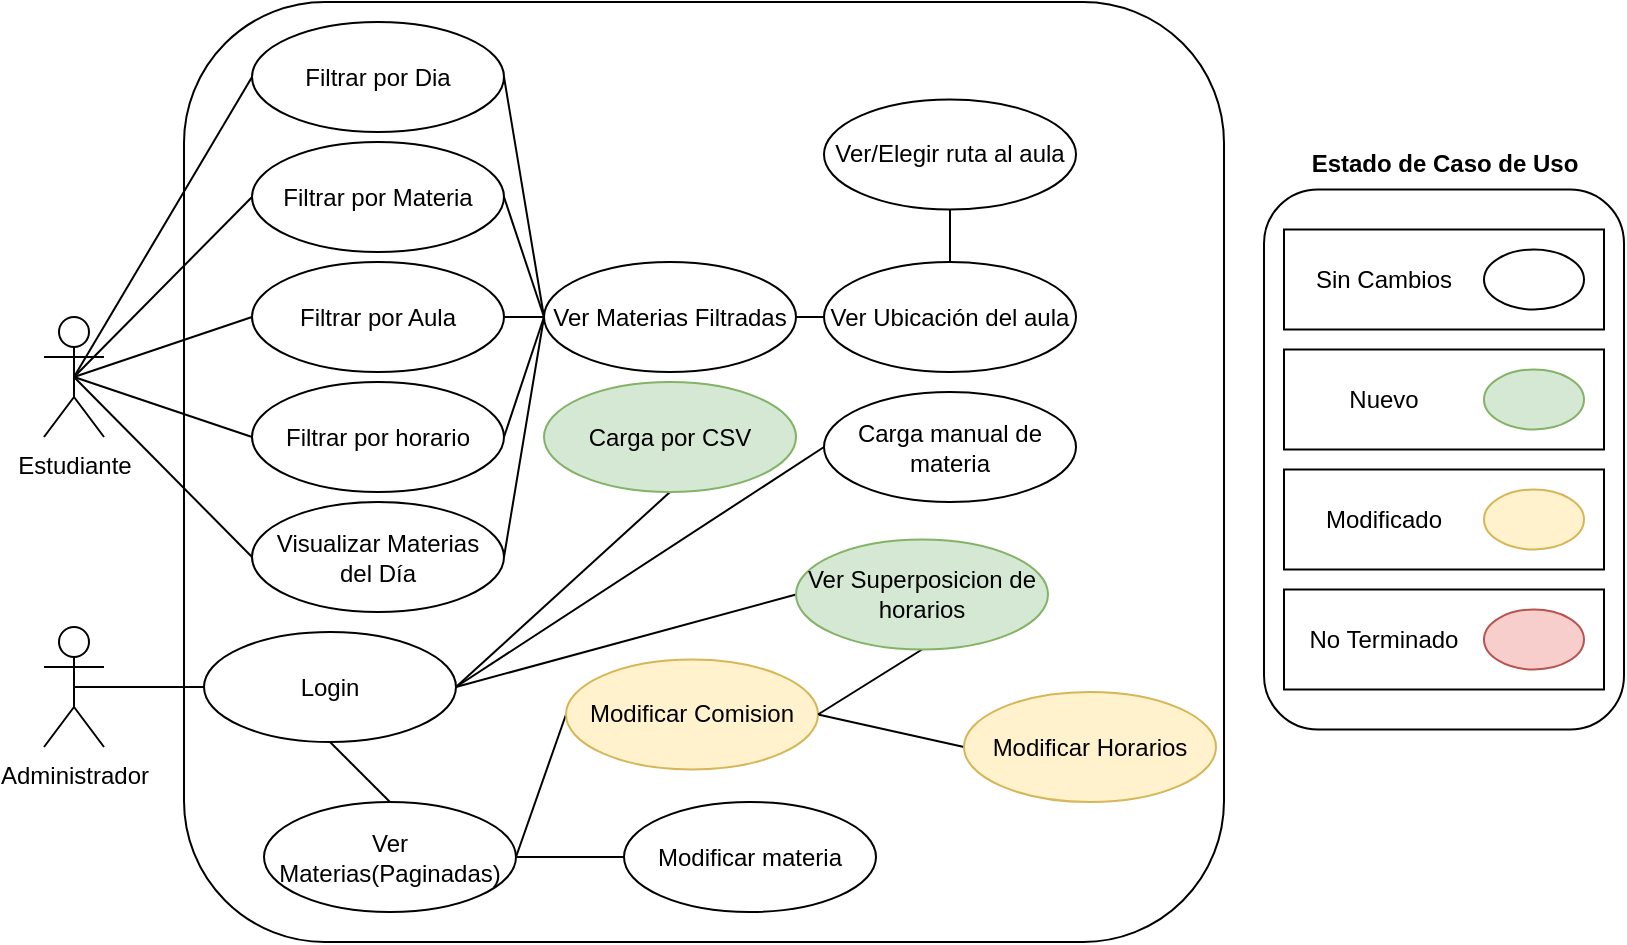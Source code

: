 <mxfile version="13.3.5" type="google"><diagram id="deTuqFJesfB2--VkdN5a" name="Page-1"><mxGraphModel dx="827" dy="490" grid="1" gridSize="10" guides="1" tooltips="1" connect="1" arrows="1" fold="1" page="1" pageScale="1" pageWidth="827" pageHeight="1169" math="0" shadow="0"><root><mxCell id="0"/><mxCell id="1" parent="0"/><mxCell id="fdBN5mYXIiB31gB6Lvlf-3" value="" style="rounded=1;whiteSpace=wrap;html=1;" parent="1" vertex="1"><mxGeometry x="160" y="50" width="520" height="470" as="geometry"/></mxCell><mxCell id="fdBN5mYXIiB31gB6Lvlf-12" style="edgeStyle=none;rounded=0;orthogonalLoop=1;jettySize=auto;html=1;exitX=0.5;exitY=0.5;exitDx=0;exitDy=0;exitPerimeter=0;entryX=0;entryY=0.5;entryDx=0;entryDy=0;endArrow=none;endFill=0;" parent="1" source="fdBN5mYXIiB31gB6Lvlf-1" target="fdBN5mYXIiB31gB6Lvlf-7" edge="1"><mxGeometry relative="1" as="geometry"/></mxCell><mxCell id="fdBN5mYXIiB31gB6Lvlf-13" style="edgeStyle=none;rounded=0;orthogonalLoop=1;jettySize=auto;html=1;exitX=0.5;exitY=0.5;exitDx=0;exitDy=0;exitPerimeter=0;entryX=0;entryY=0.5;entryDx=0;entryDy=0;endArrow=none;endFill=0;" parent="1" source="fdBN5mYXIiB31gB6Lvlf-1" target="fdBN5mYXIiB31gB6Lvlf-6" edge="1"><mxGeometry relative="1" as="geometry"/></mxCell><mxCell id="fdBN5mYXIiB31gB6Lvlf-14" style="edgeStyle=none;rounded=0;orthogonalLoop=1;jettySize=auto;html=1;exitX=0.5;exitY=0.5;exitDx=0;exitDy=0;exitPerimeter=0;entryX=0;entryY=0.5;entryDx=0;entryDy=0;endArrow=none;endFill=0;" parent="1" source="fdBN5mYXIiB31gB6Lvlf-1" target="fdBN5mYXIiB31gB6Lvlf-5" edge="1"><mxGeometry relative="1" as="geometry"/></mxCell><mxCell id="YD1kJuUZHtdi_4qULJvW-8" style="edgeStyle=none;rounded=0;orthogonalLoop=1;jettySize=auto;html=1;exitX=0.5;exitY=0.5;exitDx=0;exitDy=0;exitPerimeter=0;entryX=0;entryY=0.5;entryDx=0;entryDy=0;endArrow=none;endFill=0;" parent="1" source="fdBN5mYXIiB31gB6Lvlf-1" target="YD1kJuUZHtdi_4qULJvW-6" edge="1"><mxGeometry relative="1" as="geometry"/></mxCell><mxCell id="fdBN5mYXIiB31gB6Lvlf-1" value="Estudiante" style="shape=umlActor;verticalLabelPosition=bottom;labelBackgroundColor=#ffffff;verticalAlign=top;html=1;outlineConnect=0;" parent="1" vertex="1"><mxGeometry x="90" y="207.5" width="30" height="60" as="geometry"/></mxCell><mxCell id="r9mNYOCg_0NgdwvSHFdj-2" style="rounded=0;orthogonalLoop=1;jettySize=auto;html=1;exitX=1;exitY=0.5;exitDx=0;exitDy=0;entryX=0;entryY=0.5;entryDx=0;entryDy=0;endArrow=none;endFill=0;" parent="1" source="fdBN5mYXIiB31gB6Lvlf-5" target="r9mNYOCg_0NgdwvSHFdj-1" edge="1"><mxGeometry relative="1" as="geometry"/></mxCell><mxCell id="fdBN5mYXIiB31gB6Lvlf-5" value="Filtrar por Materia" style="ellipse;whiteSpace=wrap;html=1;" parent="1" vertex="1"><mxGeometry x="194" y="120" width="126" height="55" as="geometry"/></mxCell><mxCell id="r9mNYOCg_0NgdwvSHFdj-3" style="edgeStyle=none;rounded=0;orthogonalLoop=1;jettySize=auto;html=1;exitX=1;exitY=0.5;exitDx=0;exitDy=0;entryX=0;entryY=0.5;entryDx=0;entryDy=0;endArrow=none;endFill=0;" parent="1" source="fdBN5mYXIiB31gB6Lvlf-6" target="r9mNYOCg_0NgdwvSHFdj-1" edge="1"><mxGeometry relative="1" as="geometry"/></mxCell><mxCell id="fdBN5mYXIiB31gB6Lvlf-6" value="Filtrar por Aula" style="ellipse;whiteSpace=wrap;html=1;" parent="1" vertex="1"><mxGeometry x="194" y="180" width="126" height="55" as="geometry"/></mxCell><mxCell id="r9mNYOCg_0NgdwvSHFdj-4" style="edgeStyle=none;rounded=0;orthogonalLoop=1;jettySize=auto;html=1;exitX=1;exitY=0.5;exitDx=0;exitDy=0;endArrow=none;endFill=0;entryX=0;entryY=0.5;entryDx=0;entryDy=0;" parent="1" source="fdBN5mYXIiB31gB6Lvlf-7" target="r9mNYOCg_0NgdwvSHFdj-1" edge="1"><mxGeometry relative="1" as="geometry"><mxPoint x="480" y="220" as="targetPoint"/></mxGeometry></mxCell><mxCell id="fdBN5mYXIiB31gB6Lvlf-7" value="Filtrar por horario" style="ellipse;whiteSpace=wrap;html=1;" parent="1" vertex="1"><mxGeometry x="194" y="240" width="126" height="55" as="geometry"/></mxCell><mxCell id="YD1kJuUZHtdi_4qULJvW-10" style="edgeStyle=none;rounded=0;orthogonalLoop=1;jettySize=auto;html=1;exitX=1;exitY=0.5;exitDx=0;exitDy=0;entryX=0;entryY=0.5;entryDx=0;entryDy=0;endArrow=none;endFill=0;" parent="1" source="r9mNYOCg_0NgdwvSHFdj-1" target="YD1kJuUZHtdi_4qULJvW-7" edge="1"><mxGeometry relative="1" as="geometry"/></mxCell><mxCell id="r9mNYOCg_0NgdwvSHFdj-1" value="Ver Materias Filtradas" style="ellipse;whiteSpace=wrap;html=1;" parent="1" vertex="1"><mxGeometry x="340" y="180" width="126" height="55" as="geometry"/></mxCell><mxCell id="YD1kJuUZHtdi_4qULJvW-3" style="rounded=0;orthogonalLoop=1;jettySize=auto;html=1;exitX=0.5;exitY=0.5;exitDx=0;exitDy=0;exitPerimeter=0;entryX=0;entryY=0.5;entryDx=0;entryDy=0;endArrow=none;endFill=0;" parent="1" source="YD1kJuUZHtdi_4qULJvW-1" target="YD1kJuUZHtdi_4qULJvW-2" edge="1"><mxGeometry relative="1" as="geometry"/></mxCell><mxCell id="YD1kJuUZHtdi_4qULJvW-1" value="Administrador" style="shape=umlActor;verticalLabelPosition=bottom;labelBackgroundColor=#ffffff;verticalAlign=top;html=1;outlineConnect=0;" parent="1" vertex="1"><mxGeometry x="90" y="362.5" width="30" height="60" as="geometry"/></mxCell><mxCell id="lHiQJaj_SReXZFBcupX1-2" style="rounded=0;orthogonalLoop=1;jettySize=auto;html=1;exitX=1;exitY=0.5;exitDx=0;exitDy=0;entryX=0.5;entryY=1;entryDx=0;entryDy=0;endArrow=none;endFill=0;" parent="1" source="YD1kJuUZHtdi_4qULJvW-2" target="lHiQJaj_SReXZFBcupX1-1" edge="1"><mxGeometry relative="1" as="geometry"/></mxCell><mxCell id="npxx1jrcIgLZy9F8XD5H-9" value="" style="edgeStyle=none;rounded=0;orthogonalLoop=1;jettySize=auto;html=1;endArrow=none;endFill=0;entryX=0;entryY=0.5;entryDx=0;entryDy=0;exitX=1;exitY=0.5;exitDx=0;exitDy=0;" parent="1" source="YD1kJuUZHtdi_4qULJvW-2" target="npxx1jrcIgLZy9F8XD5H-8" edge="1"><mxGeometry relative="1" as="geometry"/></mxCell><mxCell id="npxx1jrcIgLZy9F8XD5H-12" style="edgeStyle=none;rounded=0;orthogonalLoop=1;jettySize=auto;html=1;exitX=1;exitY=0.5;exitDx=0;exitDy=0;entryX=0;entryY=0.5;entryDx=0;entryDy=0;endArrow=none;endFill=0;" parent="1" source="H7BzUs4DO8jlSjMSIwBS-7" target="npxx1jrcIgLZy9F8XD5H-11" edge="1"><mxGeometry relative="1" as="geometry"/></mxCell><mxCell id="H7BzUs4DO8jlSjMSIwBS-2" style="rounded=0;orthogonalLoop=1;jettySize=auto;html=1;exitX=1;exitY=0.5;exitDx=0;exitDy=0;entryX=0;entryY=0.5;entryDx=0;entryDy=0;endArrow=none;endFill=0;" edge="1" parent="1" source="H7BzUs4DO8jlSjMSIwBS-7" target="H7BzUs4DO8jlSjMSIwBS-1"><mxGeometry relative="1" as="geometry"/></mxCell><mxCell id="H7BzUs4DO8jlSjMSIwBS-8" style="edgeStyle=none;rounded=0;orthogonalLoop=1;jettySize=auto;html=1;exitX=0.5;exitY=1;exitDx=0;exitDy=0;entryX=0.5;entryY=0;entryDx=0;entryDy=0;endArrow=none;endFill=0;" edge="1" parent="1" source="YD1kJuUZHtdi_4qULJvW-2" target="H7BzUs4DO8jlSjMSIwBS-7"><mxGeometry relative="1" as="geometry"/></mxCell><mxCell id="YD1kJuUZHtdi_4qULJvW-2" value="Login" style="ellipse;whiteSpace=wrap;html=1;" parent="1" vertex="1"><mxGeometry x="170" y="365" width="126" height="55" as="geometry"/></mxCell><mxCell id="YD1kJuUZHtdi_4qULJvW-9" style="edgeStyle=none;rounded=0;orthogonalLoop=1;jettySize=auto;html=1;exitX=1;exitY=0.5;exitDx=0;exitDy=0;entryX=0;entryY=0.5;entryDx=0;entryDy=0;endArrow=none;endFill=0;" parent="1" source="YD1kJuUZHtdi_4qULJvW-6" target="r9mNYOCg_0NgdwvSHFdj-1" edge="1"><mxGeometry relative="1" as="geometry"/></mxCell><mxCell id="YD1kJuUZHtdi_4qULJvW-6" value="Visualizar Materias &lt;br&gt;del Día" style="ellipse;whiteSpace=wrap;html=1;" parent="1" vertex="1"><mxGeometry x="194" y="300" width="126" height="55" as="geometry"/></mxCell><mxCell id="npxx1jrcIgLZy9F8XD5H-5" style="edgeStyle=none;rounded=0;orthogonalLoop=1;jettySize=auto;html=1;exitX=0.5;exitY=0;exitDx=0;exitDy=0;entryX=0.5;entryY=1;entryDx=0;entryDy=0;endArrow=none;endFill=0;" parent="1" source="YD1kJuUZHtdi_4qULJvW-7" target="npxx1jrcIgLZy9F8XD5H-4" edge="1"><mxGeometry relative="1" as="geometry"/></mxCell><mxCell id="YD1kJuUZHtdi_4qULJvW-7" value="Ver Ubicación del aula" style="ellipse;whiteSpace=wrap;html=1;" parent="1" vertex="1"><mxGeometry x="480" y="180" width="126" height="55" as="geometry"/></mxCell><mxCell id="YD1kJuUZHtdi_4qULJvW-11" value="" style="rounded=1;whiteSpace=wrap;html=1;" parent="1" vertex="1"><mxGeometry x="700" y="143.75" width="180" height="270" as="geometry"/></mxCell><mxCell id="YD1kJuUZHtdi_4qULJvW-12" value="" style="rounded=0;whiteSpace=wrap;html=1;" parent="1" vertex="1"><mxGeometry x="710" y="163.75" width="160" height="50" as="geometry"/></mxCell><mxCell id="YD1kJuUZHtdi_4qULJvW-14" value="Sin Cambios" style="text;html=1;strokeColor=none;fillColor=none;align=center;verticalAlign=middle;whiteSpace=wrap;rounded=0;" parent="1" vertex="1"><mxGeometry x="720" y="178.75" width="80" height="20" as="geometry"/></mxCell><mxCell id="YD1kJuUZHtdi_4qULJvW-15" value="" style="ellipse;whiteSpace=wrap;html=1;" parent="1" vertex="1"><mxGeometry x="810" y="173.75" width="50" height="30" as="geometry"/></mxCell><mxCell id="YD1kJuUZHtdi_4qULJvW-16" value="" style="rounded=0;whiteSpace=wrap;html=1;" parent="1" vertex="1"><mxGeometry x="710" y="223.75" width="160" height="50" as="geometry"/></mxCell><mxCell id="YD1kJuUZHtdi_4qULJvW-17" value="Nuevo" style="text;html=1;strokeColor=none;fillColor=none;align=center;verticalAlign=middle;whiteSpace=wrap;rounded=0;" parent="1" vertex="1"><mxGeometry x="720" y="238.75" width="80" height="20" as="geometry"/></mxCell><mxCell id="YD1kJuUZHtdi_4qULJvW-18" value="" style="ellipse;whiteSpace=wrap;html=1;fillColor=#d5e8d4;strokeColor=#82b366;" parent="1" vertex="1"><mxGeometry x="810" y="233.75" width="50" height="30" as="geometry"/></mxCell><mxCell id="YD1kJuUZHtdi_4qULJvW-19" value="" style="rounded=0;whiteSpace=wrap;html=1;" parent="1" vertex="1"><mxGeometry x="710" y="283.75" width="160" height="50" as="geometry"/></mxCell><mxCell id="YD1kJuUZHtdi_4qULJvW-20" value="Modificado" style="text;html=1;strokeColor=none;fillColor=none;align=center;verticalAlign=middle;whiteSpace=wrap;rounded=0;" parent="1" vertex="1"><mxGeometry x="720" y="298.75" width="80" height="20" as="geometry"/></mxCell><mxCell id="YD1kJuUZHtdi_4qULJvW-21" value="" style="ellipse;whiteSpace=wrap;html=1;fillColor=#fff2cc;strokeColor=#d6b656;" parent="1" vertex="1"><mxGeometry x="810" y="293.75" width="50" height="30" as="geometry"/></mxCell><mxCell id="YD1kJuUZHtdi_4qULJvW-22" value="" style="rounded=0;whiteSpace=wrap;html=1;" parent="1" vertex="1"><mxGeometry x="710" y="343.75" width="160" height="50" as="geometry"/></mxCell><mxCell id="YD1kJuUZHtdi_4qULJvW-23" value="No Terminado" style="text;html=1;strokeColor=none;fillColor=none;align=center;verticalAlign=middle;whiteSpace=wrap;rounded=0;" parent="1" vertex="1"><mxGeometry x="720" y="358.75" width="80" height="20" as="geometry"/></mxCell><mxCell id="YD1kJuUZHtdi_4qULJvW-24" value="" style="ellipse;whiteSpace=wrap;html=1;fillColor=#f8cecc;strokeColor=#b85450;" parent="1" vertex="1"><mxGeometry x="810" y="353.75" width="50" height="30" as="geometry"/></mxCell><mxCell id="YD1kJuUZHtdi_4qULJvW-26" value="Estado de Caso de Uso" style="text;html=1;strokeColor=none;fillColor=none;align=center;verticalAlign=middle;whiteSpace=wrap;rounded=0;fontStyle=1" parent="1" vertex="1"><mxGeometry x="717.5" y="121.25" width="145" height="20" as="geometry"/></mxCell><mxCell id="lHiQJaj_SReXZFBcupX1-1" value="Carga por CSV" style="ellipse;whiteSpace=wrap;html=1;fillColor=#d5e8d4;strokeColor=#82b366;" parent="1" vertex="1"><mxGeometry x="340" y="240" width="126" height="55" as="geometry"/></mxCell><mxCell id="qQyXQpo-6DT9ZQ3oW342-1" style="rounded=0;orthogonalLoop=1;jettySize=auto;html=1;entryX=0;entryY=0.5;entryDx=0;entryDy=0;endArrow=none;endFill=0;exitX=1;exitY=0.5;exitDx=0;exitDy=0;" parent="1" source="YD1kJuUZHtdi_4qULJvW-2" target="qQyXQpo-6DT9ZQ3oW342-2" edge="1"><mxGeometry relative="1" as="geometry"><mxPoint x="320" y="390" as="sourcePoint"/></mxGeometry></mxCell><mxCell id="qQyXQpo-6DT9ZQ3oW342-2" value="&lt;div&gt;Carga manual de materia&lt;/div&gt;" style="ellipse;whiteSpace=wrap;html=1;" parent="1" vertex="1"><mxGeometry x="480" y="245" width="126" height="55" as="geometry"/></mxCell><mxCell id="npxx1jrcIgLZy9F8XD5H-2" style="rounded=0;orthogonalLoop=1;jettySize=auto;html=1;exitX=0;exitY=0.5;exitDx=0;exitDy=0;entryX=0.5;entryY=0.5;entryDx=0;entryDy=0;entryPerimeter=0;endArrow=none;endFill=0;" parent="1" source="npxx1jrcIgLZy9F8XD5H-1" target="fdBN5mYXIiB31gB6Lvlf-1" edge="1"><mxGeometry relative="1" as="geometry"/></mxCell><mxCell id="npxx1jrcIgLZy9F8XD5H-3" style="edgeStyle=none;rounded=0;orthogonalLoop=1;jettySize=auto;html=1;exitX=1;exitY=0.5;exitDx=0;exitDy=0;entryX=0;entryY=0.5;entryDx=0;entryDy=0;endArrow=none;endFill=0;" parent="1" source="npxx1jrcIgLZy9F8XD5H-1" target="r9mNYOCg_0NgdwvSHFdj-1" edge="1"><mxGeometry relative="1" as="geometry"/></mxCell><mxCell id="npxx1jrcIgLZy9F8XD5H-1" value="Filtrar por Dia" style="ellipse;whiteSpace=wrap;html=1;" parent="1" vertex="1"><mxGeometry x="194" y="60" width="126" height="55" as="geometry"/></mxCell><mxCell id="npxx1jrcIgLZy9F8XD5H-4" value="Ver/Elegir ruta al aula" style="ellipse;whiteSpace=wrap;html=1;" parent="1" vertex="1"><mxGeometry x="480" y="98.75" width="126" height="55" as="geometry"/></mxCell><mxCell id="npxx1jrcIgLZy9F8XD5H-11" value="&lt;div&gt;Modificar materia&lt;/div&gt;" style="ellipse;whiteSpace=wrap;html=1;" parent="1" vertex="1"><mxGeometry x="380" y="450" width="126" height="55" as="geometry"/></mxCell><mxCell id="H7BzUs4DO8jlSjMSIwBS-5" style="edgeStyle=none;rounded=0;orthogonalLoop=1;jettySize=auto;html=1;exitX=1;exitY=0.5;exitDx=0;exitDy=0;entryX=0;entryY=0.5;entryDx=0;entryDy=0;endArrow=none;endFill=0;" edge="1" parent="1" source="H7BzUs4DO8jlSjMSIwBS-1" target="H7BzUs4DO8jlSjMSIwBS-3"><mxGeometry relative="1" as="geometry"/></mxCell><mxCell id="H7BzUs4DO8jlSjMSIwBS-1" value="&lt;div&gt;Modificar Comision&lt;/div&gt;" style="ellipse;whiteSpace=wrap;html=1;fillColor=#fff2cc;strokeColor=#d6b656;" vertex="1" parent="1"><mxGeometry x="351" y="378.75" width="126" height="55" as="geometry"/></mxCell><mxCell id="H7BzUs4DO8jlSjMSIwBS-3" value="&lt;div&gt;Modificar Horarios&lt;/div&gt;" style="ellipse;whiteSpace=wrap;html=1;fillColor=#fff2cc;strokeColor=#d6b656;" vertex="1" parent="1"><mxGeometry x="550" y="395" width="126" height="55" as="geometry"/></mxCell><mxCell id="H7BzUs4DO8jlSjMSIwBS-6" style="edgeStyle=none;rounded=0;orthogonalLoop=1;jettySize=auto;html=1;exitX=0.5;exitY=1;exitDx=0;exitDy=0;entryX=1;entryY=0.5;entryDx=0;entryDy=0;endArrow=none;endFill=0;" edge="1" parent="1" source="npxx1jrcIgLZy9F8XD5H-8" target="H7BzUs4DO8jlSjMSIwBS-1"><mxGeometry relative="1" as="geometry"/></mxCell><mxCell id="npxx1jrcIgLZy9F8XD5H-8" value="Ver Superposicion de horarios" style="ellipse;whiteSpace=wrap;html=1;fillColor=#d5e8d4;strokeColor=#82b366;" parent="1" vertex="1"><mxGeometry x="466" y="318.75" width="126" height="55" as="geometry"/></mxCell><mxCell id="H7BzUs4DO8jlSjMSIwBS-7" value="Ver Materias(Paginadas)" style="ellipse;whiteSpace=wrap;html=1;" vertex="1" parent="1"><mxGeometry x="200" y="450" width="126" height="55" as="geometry"/></mxCell></root></mxGraphModel></diagram></mxfile>